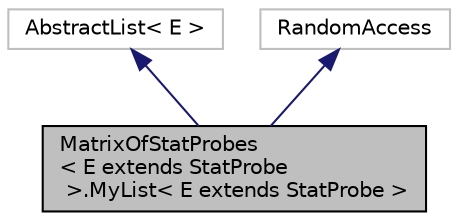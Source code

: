 digraph "MatrixOfStatProbes&lt; E extends StatProbe &gt;.MyList&lt; E extends StatProbe &gt;"
{
 // INTERACTIVE_SVG=YES
  bgcolor="transparent";
  edge [fontname="Helvetica",fontsize="10",labelfontname="Helvetica",labelfontsize="10"];
  node [fontname="Helvetica",fontsize="10",shape=record];
  Node0 [label="MatrixOfStatProbes\l\< E extends StatProbe\l \>.MyList\< E extends StatProbe \>",height=0.2,width=0.4,color="black", fillcolor="grey75", style="filled", fontcolor="black"];
  Node1 -> Node0 [dir="back",color="midnightblue",fontsize="10",style="solid",fontname="Helvetica"];
  Node1 [label="AbstractList\< E \>",height=0.2,width=0.4,color="grey75"];
  Node2 -> Node0 [dir="back",color="midnightblue",fontsize="10",style="solid",fontname="Helvetica"];
  Node2 [label="RandomAccess",height=0.2,width=0.4,color="grey75"];
}
